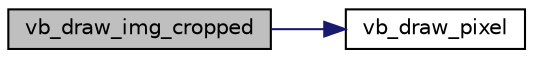 digraph "vb_draw_img_cropped"
{
 // LATEX_PDF_SIZE
  edge [fontname="Helvetica",fontsize="10",labelfontname="Helvetica",labelfontsize="10"];
  node [fontname="Helvetica",fontsize="10",shape=record];
  rankdir="LR";
  Node1 [label="vb_draw_img_cropped",height=0.2,width=0.4,color="black", fillcolor="grey75", style="filled", fontcolor="black",tooltip="Draws a portion of a given xpm image in the given buffer in the given coordinates."];
  Node1 -> Node2 [color="midnightblue",fontsize="10",style="solid",fontname="Helvetica"];
  Node2 [label="vb_draw_pixel",height=0.2,width=0.4,color="black", fillcolor="white", style="filled",URL="$group__graphics.html#ga257b5dac975604f70651e8764ad8acd8",tooltip="Draws a pixel in the given buffer in the given coordinates with the given color."];
}

